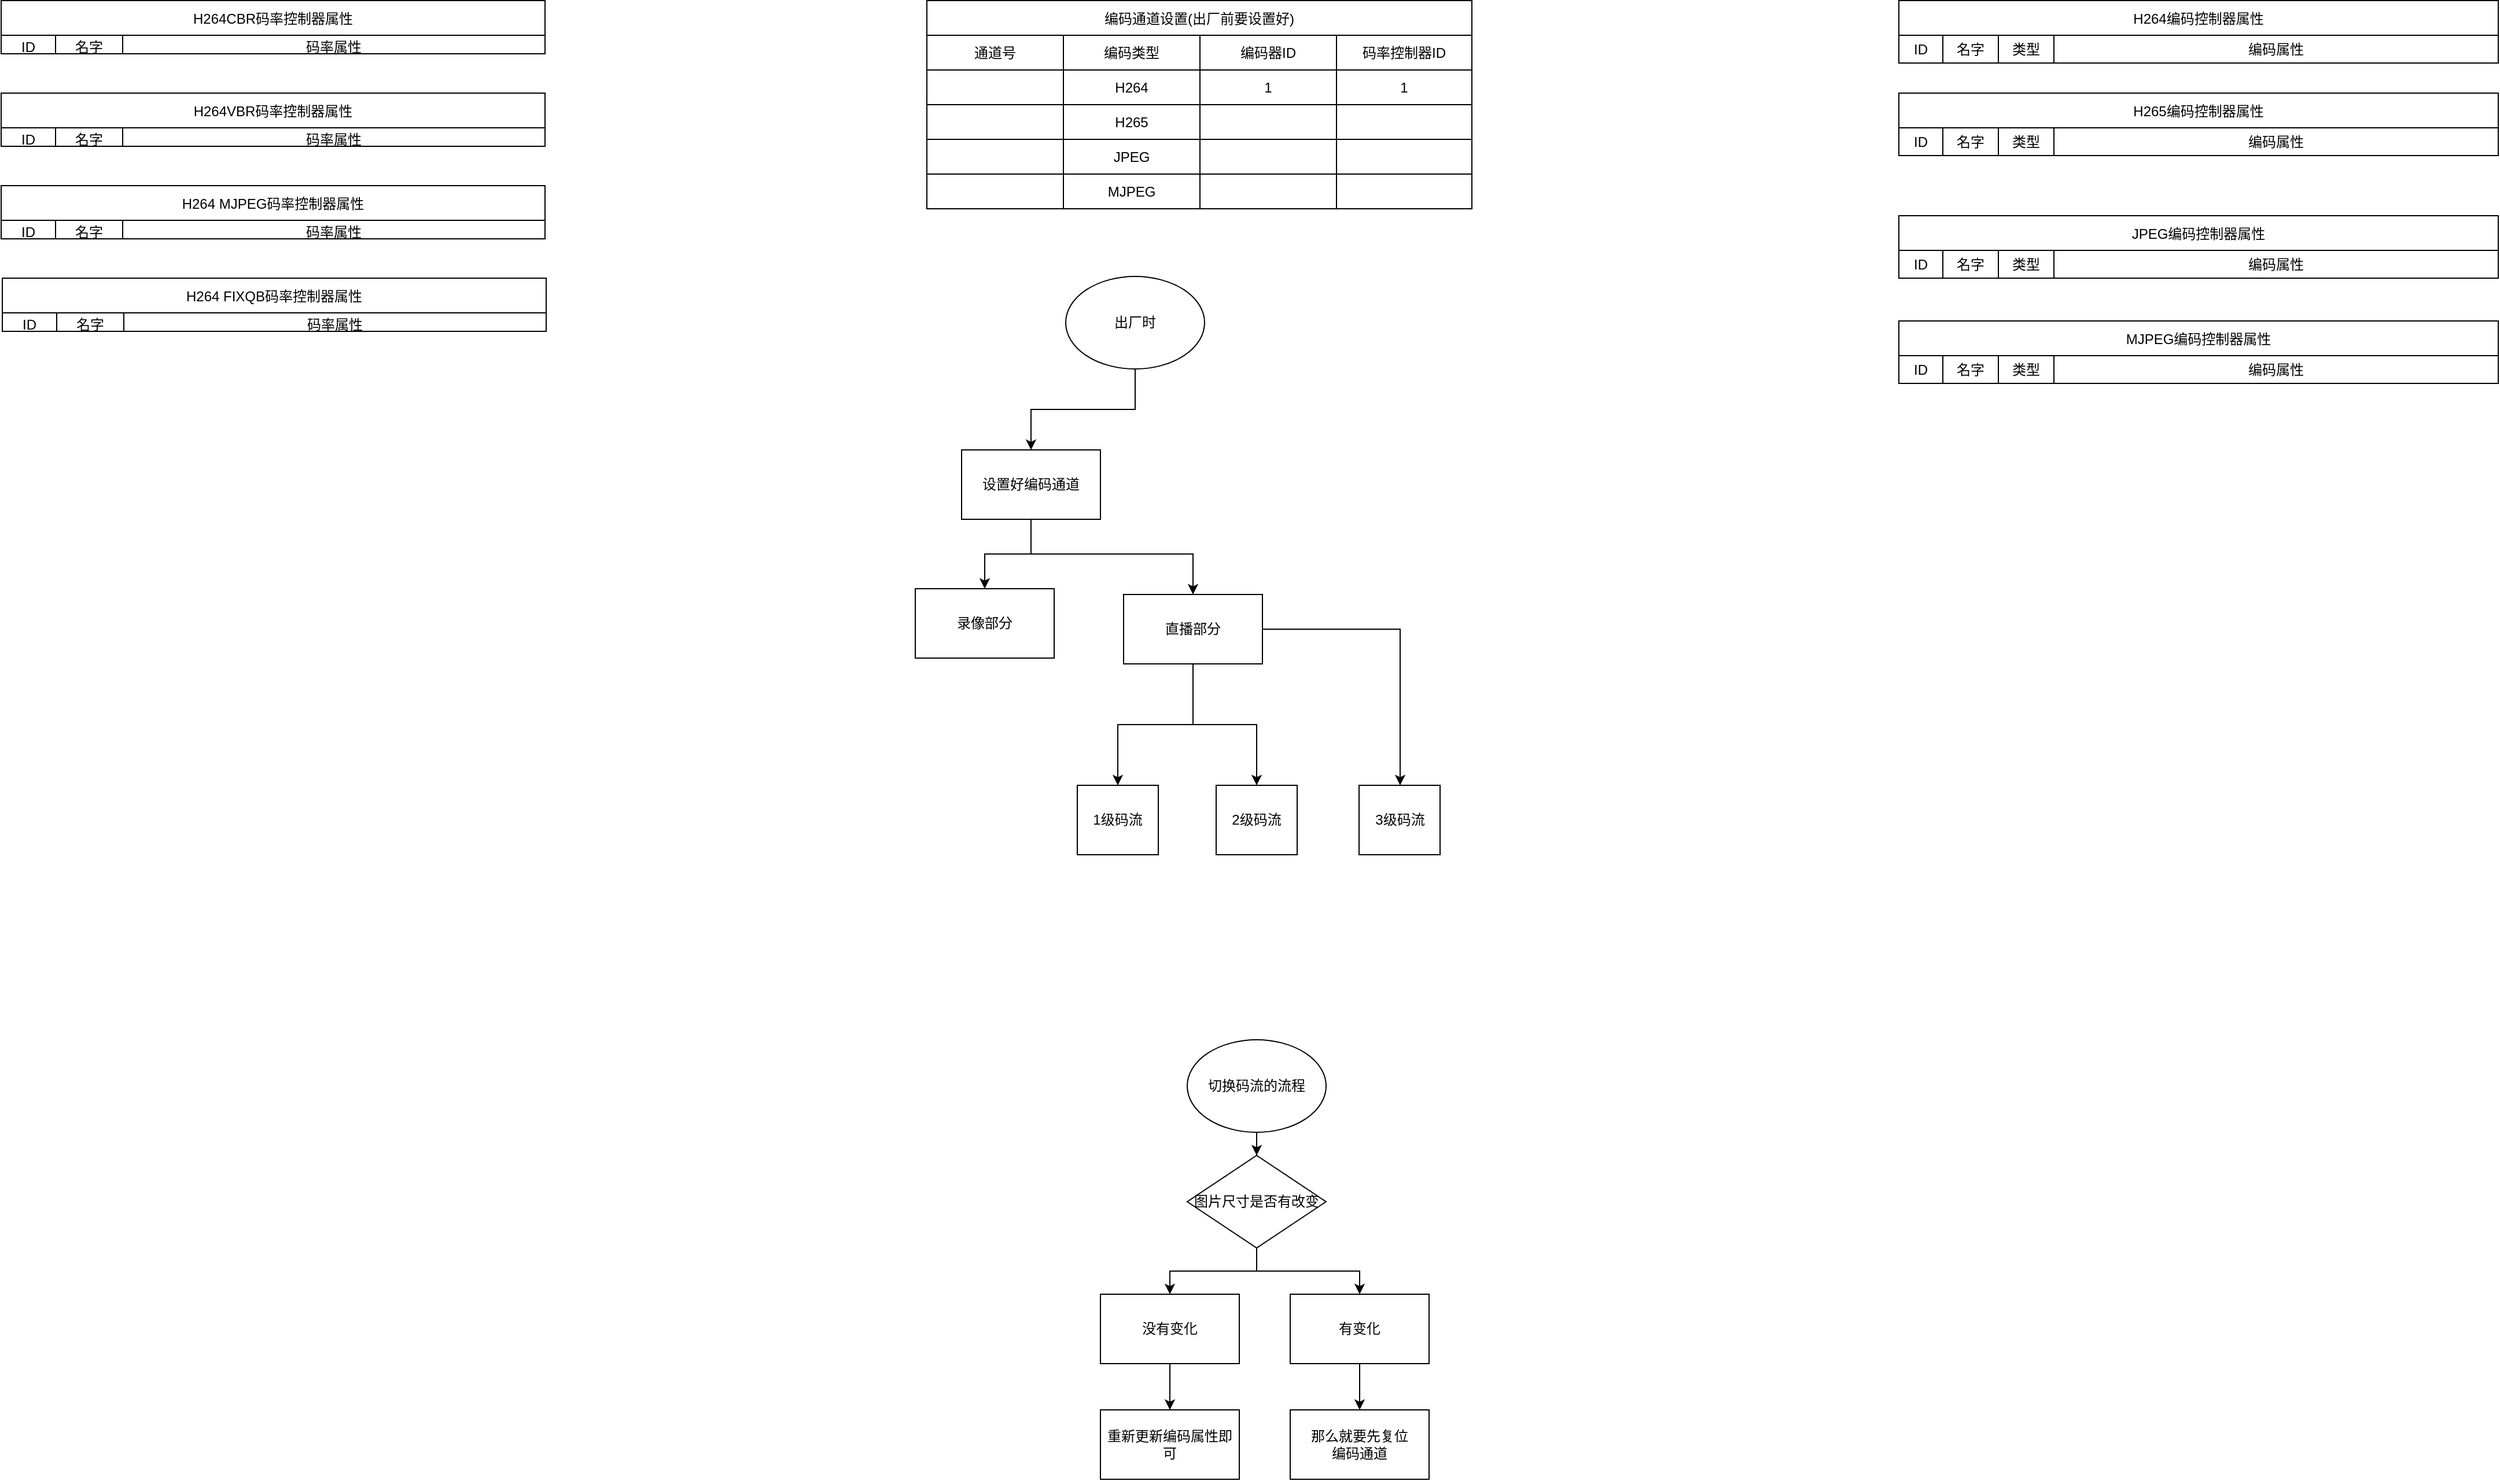 <mxfile version="20.8.16" type="github">
  <diagram id="KSP_Ek3BJwsrb4C-WZ7z" name="第 1 页">
    <mxGraphModel dx="1717" dy="402" grid="1" gridSize="10" guides="1" tooltips="1" connect="1" arrows="1" fold="1" page="1" pageScale="1" pageWidth="827" pageHeight="1169" math="0" shadow="0">
      <root>
        <mxCell id="0" />
        <mxCell id="1" parent="0" />
        <mxCell id="0UnH1oCZMurItEouwhYK-30" value="" style="shape=partialRectangle;html=1;whiteSpace=wrap;connectable=0;strokeColor=inherit;overflow=hidden;fillColor=none;top=0;left=0;bottom=0;right=0;pointerEvents=1;" vertex="1" parent="1">
          <mxGeometry x="-640" y="91.5" width="60" height="40" as="geometry">
            <mxRectangle width="60" height="40" as="alternateBounds" />
          </mxGeometry>
        </mxCell>
        <mxCell id="0UnH1oCZMurItEouwhYK-40" value="编码通道设置(出厂前要设置好)" style="shape=table;startSize=30;container=1;collapsible=0;childLayout=tableLayout;" vertex="1" parent="1">
          <mxGeometry x="40" y="41.5" width="471" height="180" as="geometry" />
        </mxCell>
        <mxCell id="0UnH1oCZMurItEouwhYK-41" value="" style="shape=tableRow;horizontal=0;startSize=0;swimlaneHead=0;swimlaneBody=0;strokeColor=inherit;top=0;left=0;bottom=0;right=0;collapsible=0;dropTarget=0;fillColor=none;points=[[0,0.5],[1,0.5]];portConstraint=eastwest;" vertex="1" parent="0UnH1oCZMurItEouwhYK-40">
          <mxGeometry y="30" width="471" height="30" as="geometry" />
        </mxCell>
        <mxCell id="0UnH1oCZMurItEouwhYK-105" value="通道号" style="shape=partialRectangle;html=1;whiteSpace=wrap;connectable=0;strokeColor=inherit;overflow=hidden;fillColor=none;top=0;left=0;bottom=0;right=0;pointerEvents=1;" vertex="1" parent="0UnH1oCZMurItEouwhYK-41">
          <mxGeometry width="118" height="30" as="geometry">
            <mxRectangle width="118" height="30" as="alternateBounds" />
          </mxGeometry>
        </mxCell>
        <mxCell id="0UnH1oCZMurItEouwhYK-42" value="编码类型" style="shape=partialRectangle;html=1;whiteSpace=wrap;connectable=0;strokeColor=inherit;overflow=hidden;fillColor=none;top=0;left=0;bottom=0;right=0;pointerEvents=1;" vertex="1" parent="0UnH1oCZMurItEouwhYK-41">
          <mxGeometry x="118" width="118" height="30" as="geometry">
            <mxRectangle width="118" height="30" as="alternateBounds" />
          </mxGeometry>
        </mxCell>
        <mxCell id="0UnH1oCZMurItEouwhYK-44" value="编码器ID" style="shape=partialRectangle;html=1;whiteSpace=wrap;connectable=0;strokeColor=inherit;overflow=hidden;fillColor=none;top=0;left=0;bottom=0;right=0;pointerEvents=1;" vertex="1" parent="0UnH1oCZMurItEouwhYK-41">
          <mxGeometry x="236" width="118" height="30" as="geometry">
            <mxRectangle width="118" height="30" as="alternateBounds" />
          </mxGeometry>
        </mxCell>
        <mxCell id="0UnH1oCZMurItEouwhYK-57" value="码率控制器ID" style="shape=partialRectangle;html=1;whiteSpace=wrap;connectable=0;strokeColor=inherit;overflow=hidden;fillColor=none;top=0;left=0;bottom=0;right=0;pointerEvents=1;" vertex="1" parent="0UnH1oCZMurItEouwhYK-41">
          <mxGeometry x="354" width="117" height="30" as="geometry">
            <mxRectangle width="117" height="30" as="alternateBounds" />
          </mxGeometry>
        </mxCell>
        <mxCell id="0UnH1oCZMurItEouwhYK-45" value="" style="shape=tableRow;horizontal=0;startSize=0;swimlaneHead=0;swimlaneBody=0;strokeColor=inherit;top=0;left=0;bottom=0;right=0;collapsible=0;dropTarget=0;fillColor=none;points=[[0,0.5],[1,0.5]];portConstraint=eastwest;" vertex="1" parent="0UnH1oCZMurItEouwhYK-40">
          <mxGeometry y="60" width="471" height="30" as="geometry" />
        </mxCell>
        <mxCell id="0UnH1oCZMurItEouwhYK-106" style="shape=partialRectangle;html=1;whiteSpace=wrap;connectable=0;strokeColor=inherit;overflow=hidden;fillColor=none;top=0;left=0;bottom=0;right=0;pointerEvents=1;" vertex="1" parent="0UnH1oCZMurItEouwhYK-45">
          <mxGeometry width="118" height="30" as="geometry">
            <mxRectangle width="118" height="30" as="alternateBounds" />
          </mxGeometry>
        </mxCell>
        <mxCell id="0UnH1oCZMurItEouwhYK-46" value="H264" style="shape=partialRectangle;html=1;whiteSpace=wrap;connectable=0;strokeColor=inherit;overflow=hidden;fillColor=none;top=0;left=0;bottom=0;right=0;pointerEvents=1;" vertex="1" parent="0UnH1oCZMurItEouwhYK-45">
          <mxGeometry x="118" width="118" height="30" as="geometry">
            <mxRectangle width="118" height="30" as="alternateBounds" />
          </mxGeometry>
        </mxCell>
        <mxCell id="0UnH1oCZMurItEouwhYK-48" value="1" style="shape=partialRectangle;html=1;whiteSpace=wrap;connectable=0;strokeColor=inherit;overflow=hidden;fillColor=none;top=0;left=0;bottom=0;right=0;pointerEvents=1;" vertex="1" parent="0UnH1oCZMurItEouwhYK-45">
          <mxGeometry x="236" width="118" height="30" as="geometry">
            <mxRectangle width="118" height="30" as="alternateBounds" />
          </mxGeometry>
        </mxCell>
        <mxCell id="0UnH1oCZMurItEouwhYK-58" value="1" style="shape=partialRectangle;html=1;whiteSpace=wrap;connectable=0;strokeColor=inherit;overflow=hidden;fillColor=none;top=0;left=0;bottom=0;right=0;pointerEvents=1;" vertex="1" parent="0UnH1oCZMurItEouwhYK-45">
          <mxGeometry x="354" width="117" height="30" as="geometry">
            <mxRectangle width="117" height="30" as="alternateBounds" />
          </mxGeometry>
        </mxCell>
        <mxCell id="0UnH1oCZMurItEouwhYK-49" value="" style="shape=tableRow;horizontal=0;startSize=0;swimlaneHead=0;swimlaneBody=0;strokeColor=inherit;top=0;left=0;bottom=0;right=0;collapsible=0;dropTarget=0;fillColor=none;points=[[0,0.5],[1,0.5]];portConstraint=eastwest;" vertex="1" parent="0UnH1oCZMurItEouwhYK-40">
          <mxGeometry y="90" width="471" height="30" as="geometry" />
        </mxCell>
        <mxCell id="0UnH1oCZMurItEouwhYK-107" style="shape=partialRectangle;html=1;whiteSpace=wrap;connectable=0;strokeColor=inherit;overflow=hidden;fillColor=none;top=0;left=0;bottom=0;right=0;pointerEvents=1;" vertex="1" parent="0UnH1oCZMurItEouwhYK-49">
          <mxGeometry width="118" height="30" as="geometry">
            <mxRectangle width="118" height="30" as="alternateBounds" />
          </mxGeometry>
        </mxCell>
        <mxCell id="0UnH1oCZMurItEouwhYK-50" value="H265" style="shape=partialRectangle;html=1;whiteSpace=wrap;connectable=0;strokeColor=inherit;overflow=hidden;fillColor=none;top=0;left=0;bottom=0;right=0;pointerEvents=1;" vertex="1" parent="0UnH1oCZMurItEouwhYK-49">
          <mxGeometry x="118" width="118" height="30" as="geometry">
            <mxRectangle width="118" height="30" as="alternateBounds" />
          </mxGeometry>
        </mxCell>
        <mxCell id="0UnH1oCZMurItEouwhYK-52" value="" style="shape=partialRectangle;html=1;whiteSpace=wrap;connectable=0;strokeColor=inherit;overflow=hidden;fillColor=none;top=0;left=0;bottom=0;right=0;pointerEvents=1;" vertex="1" parent="0UnH1oCZMurItEouwhYK-49">
          <mxGeometry x="236" width="118" height="30" as="geometry">
            <mxRectangle width="118" height="30" as="alternateBounds" />
          </mxGeometry>
        </mxCell>
        <mxCell id="0UnH1oCZMurItEouwhYK-59" style="shape=partialRectangle;html=1;whiteSpace=wrap;connectable=0;strokeColor=inherit;overflow=hidden;fillColor=none;top=0;left=0;bottom=0;right=0;pointerEvents=1;" vertex="1" parent="0UnH1oCZMurItEouwhYK-49">
          <mxGeometry x="354" width="117" height="30" as="geometry">
            <mxRectangle width="117" height="30" as="alternateBounds" />
          </mxGeometry>
        </mxCell>
        <mxCell id="0UnH1oCZMurItEouwhYK-53" style="shape=tableRow;horizontal=0;startSize=0;swimlaneHead=0;swimlaneBody=0;strokeColor=inherit;top=0;left=0;bottom=0;right=0;collapsible=0;dropTarget=0;fillColor=none;points=[[0,0.5],[1,0.5]];portConstraint=eastwest;" vertex="1" parent="0UnH1oCZMurItEouwhYK-40">
          <mxGeometry y="120" width="471" height="30" as="geometry" />
        </mxCell>
        <mxCell id="0UnH1oCZMurItEouwhYK-108" style="shape=partialRectangle;html=1;whiteSpace=wrap;connectable=0;strokeColor=inherit;overflow=hidden;fillColor=none;top=0;left=0;bottom=0;right=0;pointerEvents=1;" vertex="1" parent="0UnH1oCZMurItEouwhYK-53">
          <mxGeometry width="118" height="30" as="geometry">
            <mxRectangle width="118" height="30" as="alternateBounds" />
          </mxGeometry>
        </mxCell>
        <mxCell id="0UnH1oCZMurItEouwhYK-54" value="JPEG" style="shape=partialRectangle;html=1;whiteSpace=wrap;connectable=0;strokeColor=inherit;overflow=hidden;fillColor=none;top=0;left=0;bottom=0;right=0;pointerEvents=1;" vertex="1" parent="0UnH1oCZMurItEouwhYK-53">
          <mxGeometry x="118" width="118" height="30" as="geometry">
            <mxRectangle width="118" height="30" as="alternateBounds" />
          </mxGeometry>
        </mxCell>
        <mxCell id="0UnH1oCZMurItEouwhYK-56" style="shape=partialRectangle;html=1;whiteSpace=wrap;connectable=0;strokeColor=inherit;overflow=hidden;fillColor=none;top=0;left=0;bottom=0;right=0;pointerEvents=1;" vertex="1" parent="0UnH1oCZMurItEouwhYK-53">
          <mxGeometry x="236" width="118" height="30" as="geometry">
            <mxRectangle width="118" height="30" as="alternateBounds" />
          </mxGeometry>
        </mxCell>
        <mxCell id="0UnH1oCZMurItEouwhYK-60" style="shape=partialRectangle;html=1;whiteSpace=wrap;connectable=0;strokeColor=inherit;overflow=hidden;fillColor=none;top=0;left=0;bottom=0;right=0;pointerEvents=1;" vertex="1" parent="0UnH1oCZMurItEouwhYK-53">
          <mxGeometry x="354" width="117" height="30" as="geometry">
            <mxRectangle width="117" height="30" as="alternateBounds" />
          </mxGeometry>
        </mxCell>
        <mxCell id="0UnH1oCZMurItEouwhYK-185" style="shape=tableRow;horizontal=0;startSize=0;swimlaneHead=0;swimlaneBody=0;strokeColor=inherit;top=0;left=0;bottom=0;right=0;collapsible=0;dropTarget=0;fillColor=none;points=[[0,0.5],[1,0.5]];portConstraint=eastwest;" vertex="1" parent="0UnH1oCZMurItEouwhYK-40">
          <mxGeometry y="150" width="471" height="30" as="geometry" />
        </mxCell>
        <mxCell id="0UnH1oCZMurItEouwhYK-186" style="shape=partialRectangle;html=1;whiteSpace=wrap;connectable=0;strokeColor=inherit;overflow=hidden;fillColor=none;top=0;left=0;bottom=0;right=0;pointerEvents=1;" vertex="1" parent="0UnH1oCZMurItEouwhYK-185">
          <mxGeometry width="118" height="30" as="geometry">
            <mxRectangle width="118" height="30" as="alternateBounds" />
          </mxGeometry>
        </mxCell>
        <mxCell id="0UnH1oCZMurItEouwhYK-187" value="MJPEG" style="shape=partialRectangle;html=1;whiteSpace=wrap;connectable=0;strokeColor=inherit;overflow=hidden;fillColor=none;top=0;left=0;bottom=0;right=0;pointerEvents=1;" vertex="1" parent="0UnH1oCZMurItEouwhYK-185">
          <mxGeometry x="118" width="118" height="30" as="geometry">
            <mxRectangle width="118" height="30" as="alternateBounds" />
          </mxGeometry>
        </mxCell>
        <mxCell id="0UnH1oCZMurItEouwhYK-188" style="shape=partialRectangle;html=1;whiteSpace=wrap;connectable=0;strokeColor=inherit;overflow=hidden;fillColor=none;top=0;left=0;bottom=0;right=0;pointerEvents=1;" vertex="1" parent="0UnH1oCZMurItEouwhYK-185">
          <mxGeometry x="236" width="118" height="30" as="geometry">
            <mxRectangle width="118" height="30" as="alternateBounds" />
          </mxGeometry>
        </mxCell>
        <mxCell id="0UnH1oCZMurItEouwhYK-189" style="shape=partialRectangle;html=1;whiteSpace=wrap;connectable=0;strokeColor=inherit;overflow=hidden;fillColor=none;top=0;left=0;bottom=0;right=0;pointerEvents=1;" vertex="1" parent="0UnH1oCZMurItEouwhYK-185">
          <mxGeometry x="354" width="117" height="30" as="geometry">
            <mxRectangle width="117" height="30" as="alternateBounds" />
          </mxGeometry>
        </mxCell>
        <mxCell id="0UnH1oCZMurItEouwhYK-69" value="H264编码控制器属性" style="shape=table;startSize=30;container=1;collapsible=0;childLayout=tableLayout;" vertex="1" parent="1">
          <mxGeometry x="880" y="41.5" width="518" height="54" as="geometry" />
        </mxCell>
        <mxCell id="0UnH1oCZMurItEouwhYK-70" value="" style="shape=tableRow;horizontal=0;startSize=0;swimlaneHead=0;swimlaneBody=0;strokeColor=inherit;top=0;left=0;bottom=0;right=0;collapsible=0;dropTarget=0;fillColor=none;points=[[0,0.5],[1,0.5]];portConstraint=eastwest;" vertex="1" parent="0UnH1oCZMurItEouwhYK-69">
          <mxGeometry y="30" width="518" height="24" as="geometry" />
        </mxCell>
        <mxCell id="0UnH1oCZMurItEouwhYK-71" value="ID" style="shape=partialRectangle;html=1;whiteSpace=wrap;connectable=0;strokeColor=inherit;overflow=hidden;fillColor=none;top=0;left=0;bottom=0;right=0;pointerEvents=1;" vertex="1" parent="0UnH1oCZMurItEouwhYK-70">
          <mxGeometry width="38" height="24" as="geometry">
            <mxRectangle width="38" height="24" as="alternateBounds" />
          </mxGeometry>
        </mxCell>
        <mxCell id="0UnH1oCZMurItEouwhYK-98" value="名字" style="shape=partialRectangle;html=1;whiteSpace=wrap;connectable=0;strokeColor=inherit;overflow=hidden;fillColor=none;top=0;left=0;bottom=0;right=0;pointerEvents=1;" vertex="1" parent="0UnH1oCZMurItEouwhYK-70">
          <mxGeometry x="38" width="48" height="24" as="geometry">
            <mxRectangle width="48" height="24" as="alternateBounds" />
          </mxGeometry>
        </mxCell>
        <mxCell id="0UnH1oCZMurItEouwhYK-121" value="类型" style="shape=partialRectangle;html=1;whiteSpace=wrap;connectable=0;strokeColor=inherit;overflow=hidden;fillColor=none;top=0;left=0;bottom=0;right=0;pointerEvents=1;" vertex="1" parent="0UnH1oCZMurItEouwhYK-70">
          <mxGeometry x="86" width="48" height="24" as="geometry">
            <mxRectangle width="48" height="24" as="alternateBounds" />
          </mxGeometry>
        </mxCell>
        <mxCell id="0UnH1oCZMurItEouwhYK-72" value="编码属性" style="shape=partialRectangle;html=1;whiteSpace=wrap;connectable=0;strokeColor=inherit;overflow=hidden;fillColor=none;top=0;left=0;bottom=0;right=0;pointerEvents=1;" vertex="1" parent="0UnH1oCZMurItEouwhYK-70">
          <mxGeometry x="134" width="384" height="24" as="geometry">
            <mxRectangle width="384" height="24" as="alternateBounds" />
          </mxGeometry>
        </mxCell>
        <mxCell id="0UnH1oCZMurItEouwhYK-82" value="H264CBR码率控制器属性" style="shape=table;startSize=30;container=1;collapsible=0;childLayout=tableLayout;" vertex="1" parent="1">
          <mxGeometry x="-760" y="41.5" width="470" height="46" as="geometry" />
        </mxCell>
        <mxCell id="0UnH1oCZMurItEouwhYK-83" value="" style="shape=tableRow;horizontal=0;startSize=0;swimlaneHead=0;swimlaneBody=0;strokeColor=inherit;top=0;left=0;bottom=0;right=0;collapsible=0;dropTarget=0;fillColor=none;points=[[0,0.5],[1,0.5]];portConstraint=eastwest;" vertex="1" parent="0UnH1oCZMurItEouwhYK-82">
          <mxGeometry y="30" width="470" height="16" as="geometry" />
        </mxCell>
        <mxCell id="0UnH1oCZMurItEouwhYK-84" value="ID" style="shape=partialRectangle;html=1;whiteSpace=wrap;connectable=0;strokeColor=inherit;overflow=hidden;fillColor=none;top=0;left=0;bottom=0;right=0;pointerEvents=1;" vertex="1" parent="0UnH1oCZMurItEouwhYK-83">
          <mxGeometry width="47" height="16" as="geometry">
            <mxRectangle width="47" height="16" as="alternateBounds" />
          </mxGeometry>
        </mxCell>
        <mxCell id="0UnH1oCZMurItEouwhYK-102" value="名字" style="shape=partialRectangle;html=1;whiteSpace=wrap;connectable=0;strokeColor=inherit;overflow=hidden;fillColor=none;top=0;left=0;bottom=0;right=0;pointerEvents=1;" vertex="1" parent="0UnH1oCZMurItEouwhYK-83">
          <mxGeometry x="47" width="58" height="16" as="geometry">
            <mxRectangle width="58" height="16" as="alternateBounds" />
          </mxGeometry>
        </mxCell>
        <mxCell id="0UnH1oCZMurItEouwhYK-85" value="码率属性" style="shape=partialRectangle;html=1;whiteSpace=wrap;connectable=0;strokeColor=inherit;overflow=hidden;fillColor=none;top=0;left=0;bottom=0;right=0;pointerEvents=1;" vertex="1" parent="0UnH1oCZMurItEouwhYK-83">
          <mxGeometry x="105" width="365" height="16" as="geometry">
            <mxRectangle width="365" height="16" as="alternateBounds" />
          </mxGeometry>
        </mxCell>
        <mxCell id="0UnH1oCZMurItEouwhYK-152" value="H264VBR码率控制器属性" style="shape=table;startSize=30;container=1;collapsible=0;childLayout=tableLayout;" vertex="1" parent="1">
          <mxGeometry x="-760" y="121.5" width="470" height="46" as="geometry" />
        </mxCell>
        <mxCell id="0UnH1oCZMurItEouwhYK-153" value="" style="shape=tableRow;horizontal=0;startSize=0;swimlaneHead=0;swimlaneBody=0;strokeColor=inherit;top=0;left=0;bottom=0;right=0;collapsible=0;dropTarget=0;fillColor=none;points=[[0,0.5],[1,0.5]];portConstraint=eastwest;" vertex="1" parent="0UnH1oCZMurItEouwhYK-152">
          <mxGeometry y="30" width="470" height="16" as="geometry" />
        </mxCell>
        <mxCell id="0UnH1oCZMurItEouwhYK-154" value="ID" style="shape=partialRectangle;html=1;whiteSpace=wrap;connectable=0;strokeColor=inherit;overflow=hidden;fillColor=none;top=0;left=0;bottom=0;right=0;pointerEvents=1;" vertex="1" parent="0UnH1oCZMurItEouwhYK-153">
          <mxGeometry width="47" height="16" as="geometry">
            <mxRectangle width="47" height="16" as="alternateBounds" />
          </mxGeometry>
        </mxCell>
        <mxCell id="0UnH1oCZMurItEouwhYK-155" value="名字" style="shape=partialRectangle;html=1;whiteSpace=wrap;connectable=0;strokeColor=inherit;overflow=hidden;fillColor=none;top=0;left=0;bottom=0;right=0;pointerEvents=1;" vertex="1" parent="0UnH1oCZMurItEouwhYK-153">
          <mxGeometry x="47" width="58" height="16" as="geometry">
            <mxRectangle width="58" height="16" as="alternateBounds" />
          </mxGeometry>
        </mxCell>
        <mxCell id="0UnH1oCZMurItEouwhYK-156" value="码率属性" style="shape=partialRectangle;html=1;whiteSpace=wrap;connectable=0;strokeColor=inherit;overflow=hidden;fillColor=none;top=0;left=0;bottom=0;right=0;pointerEvents=1;" vertex="1" parent="0UnH1oCZMurItEouwhYK-153">
          <mxGeometry x="105" width="365" height="16" as="geometry">
            <mxRectangle width="365" height="16" as="alternateBounds" />
          </mxGeometry>
        </mxCell>
        <mxCell id="0UnH1oCZMurItEouwhYK-157" value="H264 MJPEG码率控制器属性" style="shape=table;startSize=30;container=1;collapsible=0;childLayout=tableLayout;" vertex="1" parent="1">
          <mxGeometry x="-760" y="201.5" width="470" height="46" as="geometry" />
        </mxCell>
        <mxCell id="0UnH1oCZMurItEouwhYK-158" value="" style="shape=tableRow;horizontal=0;startSize=0;swimlaneHead=0;swimlaneBody=0;strokeColor=inherit;top=0;left=0;bottom=0;right=0;collapsible=0;dropTarget=0;fillColor=none;points=[[0,0.5],[1,0.5]];portConstraint=eastwest;" vertex="1" parent="0UnH1oCZMurItEouwhYK-157">
          <mxGeometry y="30" width="470" height="16" as="geometry" />
        </mxCell>
        <mxCell id="0UnH1oCZMurItEouwhYK-159" value="ID" style="shape=partialRectangle;html=1;whiteSpace=wrap;connectable=0;strokeColor=inherit;overflow=hidden;fillColor=none;top=0;left=0;bottom=0;right=0;pointerEvents=1;" vertex="1" parent="0UnH1oCZMurItEouwhYK-158">
          <mxGeometry width="47" height="16" as="geometry">
            <mxRectangle width="47" height="16" as="alternateBounds" />
          </mxGeometry>
        </mxCell>
        <mxCell id="0UnH1oCZMurItEouwhYK-160" value="名字" style="shape=partialRectangle;html=1;whiteSpace=wrap;connectable=0;strokeColor=inherit;overflow=hidden;fillColor=none;top=0;left=0;bottom=0;right=0;pointerEvents=1;" vertex="1" parent="0UnH1oCZMurItEouwhYK-158">
          <mxGeometry x="47" width="58" height="16" as="geometry">
            <mxRectangle width="58" height="16" as="alternateBounds" />
          </mxGeometry>
        </mxCell>
        <mxCell id="0UnH1oCZMurItEouwhYK-161" value="码率属性" style="shape=partialRectangle;html=1;whiteSpace=wrap;connectable=0;strokeColor=inherit;overflow=hidden;fillColor=none;top=0;left=0;bottom=0;right=0;pointerEvents=1;" vertex="1" parent="0UnH1oCZMurItEouwhYK-158">
          <mxGeometry x="105" width="365" height="16" as="geometry">
            <mxRectangle width="365" height="16" as="alternateBounds" />
          </mxGeometry>
        </mxCell>
        <mxCell id="0UnH1oCZMurItEouwhYK-162" value="H265编码控制器属性" style="shape=table;startSize=30;container=1;collapsible=0;childLayout=tableLayout;" vertex="1" parent="1">
          <mxGeometry x="880" y="121.5" width="518" height="54" as="geometry" />
        </mxCell>
        <mxCell id="0UnH1oCZMurItEouwhYK-163" value="" style="shape=tableRow;horizontal=0;startSize=0;swimlaneHead=0;swimlaneBody=0;strokeColor=inherit;top=0;left=0;bottom=0;right=0;collapsible=0;dropTarget=0;fillColor=none;points=[[0,0.5],[1,0.5]];portConstraint=eastwest;" vertex="1" parent="0UnH1oCZMurItEouwhYK-162">
          <mxGeometry y="30" width="518" height="24" as="geometry" />
        </mxCell>
        <mxCell id="0UnH1oCZMurItEouwhYK-164" value="ID" style="shape=partialRectangle;html=1;whiteSpace=wrap;connectable=0;strokeColor=inherit;overflow=hidden;fillColor=none;top=0;left=0;bottom=0;right=0;pointerEvents=1;" vertex="1" parent="0UnH1oCZMurItEouwhYK-163">
          <mxGeometry width="38" height="24" as="geometry">
            <mxRectangle width="38" height="24" as="alternateBounds" />
          </mxGeometry>
        </mxCell>
        <mxCell id="0UnH1oCZMurItEouwhYK-165" value="名字" style="shape=partialRectangle;html=1;whiteSpace=wrap;connectable=0;strokeColor=inherit;overflow=hidden;fillColor=none;top=0;left=0;bottom=0;right=0;pointerEvents=1;" vertex="1" parent="0UnH1oCZMurItEouwhYK-163">
          <mxGeometry x="38" width="48" height="24" as="geometry">
            <mxRectangle width="48" height="24" as="alternateBounds" />
          </mxGeometry>
        </mxCell>
        <mxCell id="0UnH1oCZMurItEouwhYK-166" value="类型" style="shape=partialRectangle;html=1;whiteSpace=wrap;connectable=0;strokeColor=inherit;overflow=hidden;fillColor=none;top=0;left=0;bottom=0;right=0;pointerEvents=1;" vertex="1" parent="0UnH1oCZMurItEouwhYK-163">
          <mxGeometry x="86" width="48" height="24" as="geometry">
            <mxRectangle width="48" height="24" as="alternateBounds" />
          </mxGeometry>
        </mxCell>
        <mxCell id="0UnH1oCZMurItEouwhYK-167" value="编码属性" style="shape=partialRectangle;html=1;whiteSpace=wrap;connectable=0;strokeColor=inherit;overflow=hidden;fillColor=none;top=0;left=0;bottom=0;right=0;pointerEvents=1;" vertex="1" parent="0UnH1oCZMurItEouwhYK-163">
          <mxGeometry x="134" width="384" height="24" as="geometry">
            <mxRectangle width="384" height="24" as="alternateBounds" />
          </mxGeometry>
        </mxCell>
        <mxCell id="0UnH1oCZMurItEouwhYK-168" value="H264 FIXQB码率控制器属性" style="shape=table;startSize=30;container=1;collapsible=0;childLayout=tableLayout;" vertex="1" parent="1">
          <mxGeometry x="-759" y="281.5" width="470" height="46" as="geometry" />
        </mxCell>
        <mxCell id="0UnH1oCZMurItEouwhYK-169" value="" style="shape=tableRow;horizontal=0;startSize=0;swimlaneHead=0;swimlaneBody=0;strokeColor=inherit;top=0;left=0;bottom=0;right=0;collapsible=0;dropTarget=0;fillColor=none;points=[[0,0.5],[1,0.5]];portConstraint=eastwest;" vertex="1" parent="0UnH1oCZMurItEouwhYK-168">
          <mxGeometry y="30" width="470" height="16" as="geometry" />
        </mxCell>
        <mxCell id="0UnH1oCZMurItEouwhYK-170" value="ID" style="shape=partialRectangle;html=1;whiteSpace=wrap;connectable=0;strokeColor=inherit;overflow=hidden;fillColor=none;top=0;left=0;bottom=0;right=0;pointerEvents=1;" vertex="1" parent="0UnH1oCZMurItEouwhYK-169">
          <mxGeometry width="47" height="16" as="geometry">
            <mxRectangle width="47" height="16" as="alternateBounds" />
          </mxGeometry>
        </mxCell>
        <mxCell id="0UnH1oCZMurItEouwhYK-171" value="名字" style="shape=partialRectangle;html=1;whiteSpace=wrap;connectable=0;strokeColor=inherit;overflow=hidden;fillColor=none;top=0;left=0;bottom=0;right=0;pointerEvents=1;" vertex="1" parent="0UnH1oCZMurItEouwhYK-169">
          <mxGeometry x="47" width="58" height="16" as="geometry">
            <mxRectangle width="58" height="16" as="alternateBounds" />
          </mxGeometry>
        </mxCell>
        <mxCell id="0UnH1oCZMurItEouwhYK-172" value="码率属性" style="shape=partialRectangle;html=1;whiteSpace=wrap;connectable=0;strokeColor=inherit;overflow=hidden;fillColor=none;top=0;left=0;bottom=0;right=0;pointerEvents=1;" vertex="1" parent="0UnH1oCZMurItEouwhYK-169">
          <mxGeometry x="105" width="365" height="16" as="geometry">
            <mxRectangle width="365" height="16" as="alternateBounds" />
          </mxGeometry>
        </mxCell>
        <mxCell id="0UnH1oCZMurItEouwhYK-173" value="JPEG编码控制器属性" style="shape=table;startSize=30;container=1;collapsible=0;childLayout=tableLayout;" vertex="1" parent="1">
          <mxGeometry x="880" y="227.5" width="518" height="54" as="geometry" />
        </mxCell>
        <mxCell id="0UnH1oCZMurItEouwhYK-174" value="" style="shape=tableRow;horizontal=0;startSize=0;swimlaneHead=0;swimlaneBody=0;strokeColor=inherit;top=0;left=0;bottom=0;right=0;collapsible=0;dropTarget=0;fillColor=none;points=[[0,0.5],[1,0.5]];portConstraint=eastwest;" vertex="1" parent="0UnH1oCZMurItEouwhYK-173">
          <mxGeometry y="30" width="518" height="24" as="geometry" />
        </mxCell>
        <mxCell id="0UnH1oCZMurItEouwhYK-175" value="ID" style="shape=partialRectangle;html=1;whiteSpace=wrap;connectable=0;strokeColor=inherit;overflow=hidden;fillColor=none;top=0;left=0;bottom=0;right=0;pointerEvents=1;" vertex="1" parent="0UnH1oCZMurItEouwhYK-174">
          <mxGeometry width="38" height="24" as="geometry">
            <mxRectangle width="38" height="24" as="alternateBounds" />
          </mxGeometry>
        </mxCell>
        <mxCell id="0UnH1oCZMurItEouwhYK-176" value="名字" style="shape=partialRectangle;html=1;whiteSpace=wrap;connectable=0;strokeColor=inherit;overflow=hidden;fillColor=none;top=0;left=0;bottom=0;right=0;pointerEvents=1;" vertex="1" parent="0UnH1oCZMurItEouwhYK-174">
          <mxGeometry x="38" width="48" height="24" as="geometry">
            <mxRectangle width="48" height="24" as="alternateBounds" />
          </mxGeometry>
        </mxCell>
        <mxCell id="0UnH1oCZMurItEouwhYK-177" value="类型" style="shape=partialRectangle;html=1;whiteSpace=wrap;connectable=0;strokeColor=inherit;overflow=hidden;fillColor=none;top=0;left=0;bottom=0;right=0;pointerEvents=1;" vertex="1" parent="0UnH1oCZMurItEouwhYK-174">
          <mxGeometry x="86" width="48" height="24" as="geometry">
            <mxRectangle width="48" height="24" as="alternateBounds" />
          </mxGeometry>
        </mxCell>
        <mxCell id="0UnH1oCZMurItEouwhYK-178" value="编码属性" style="shape=partialRectangle;html=1;whiteSpace=wrap;connectable=0;strokeColor=inherit;overflow=hidden;fillColor=none;top=0;left=0;bottom=0;right=0;pointerEvents=1;" vertex="1" parent="0UnH1oCZMurItEouwhYK-174">
          <mxGeometry x="134" width="384" height="24" as="geometry">
            <mxRectangle width="384" height="24" as="alternateBounds" />
          </mxGeometry>
        </mxCell>
        <mxCell id="0UnH1oCZMurItEouwhYK-179" value="MJPEG编码控制器属性" style="shape=table;startSize=30;container=1;collapsible=0;childLayout=tableLayout;" vertex="1" parent="1">
          <mxGeometry x="880" y="318.5" width="518" height="54" as="geometry" />
        </mxCell>
        <mxCell id="0UnH1oCZMurItEouwhYK-180" value="" style="shape=tableRow;horizontal=0;startSize=0;swimlaneHead=0;swimlaneBody=0;strokeColor=inherit;top=0;left=0;bottom=0;right=0;collapsible=0;dropTarget=0;fillColor=none;points=[[0,0.5],[1,0.5]];portConstraint=eastwest;" vertex="1" parent="0UnH1oCZMurItEouwhYK-179">
          <mxGeometry y="30" width="518" height="24" as="geometry" />
        </mxCell>
        <mxCell id="0UnH1oCZMurItEouwhYK-181" value="ID" style="shape=partialRectangle;html=1;whiteSpace=wrap;connectable=0;strokeColor=inherit;overflow=hidden;fillColor=none;top=0;left=0;bottom=0;right=0;pointerEvents=1;" vertex="1" parent="0UnH1oCZMurItEouwhYK-180">
          <mxGeometry width="38" height="24" as="geometry">
            <mxRectangle width="38" height="24" as="alternateBounds" />
          </mxGeometry>
        </mxCell>
        <mxCell id="0UnH1oCZMurItEouwhYK-182" value="名字" style="shape=partialRectangle;html=1;whiteSpace=wrap;connectable=0;strokeColor=inherit;overflow=hidden;fillColor=none;top=0;left=0;bottom=0;right=0;pointerEvents=1;" vertex="1" parent="0UnH1oCZMurItEouwhYK-180">
          <mxGeometry x="38" width="48" height="24" as="geometry">
            <mxRectangle width="48" height="24" as="alternateBounds" />
          </mxGeometry>
        </mxCell>
        <mxCell id="0UnH1oCZMurItEouwhYK-183" value="类型" style="shape=partialRectangle;html=1;whiteSpace=wrap;connectable=0;strokeColor=inherit;overflow=hidden;fillColor=none;top=0;left=0;bottom=0;right=0;pointerEvents=1;" vertex="1" parent="0UnH1oCZMurItEouwhYK-180">
          <mxGeometry x="86" width="48" height="24" as="geometry">
            <mxRectangle width="48" height="24" as="alternateBounds" />
          </mxGeometry>
        </mxCell>
        <mxCell id="0UnH1oCZMurItEouwhYK-184" value="编码属性" style="shape=partialRectangle;html=1;whiteSpace=wrap;connectable=0;strokeColor=inherit;overflow=hidden;fillColor=none;top=0;left=0;bottom=0;right=0;pointerEvents=1;" vertex="1" parent="0UnH1oCZMurItEouwhYK-180">
          <mxGeometry x="134" width="384" height="24" as="geometry">
            <mxRectangle width="384" height="24" as="alternateBounds" />
          </mxGeometry>
        </mxCell>
        <mxCell id="0UnH1oCZMurItEouwhYK-192" style="edgeStyle=orthogonalEdgeStyle;rounded=0;orthogonalLoop=1;jettySize=auto;html=1;" edge="1" parent="1" source="0UnH1oCZMurItEouwhYK-190" target="0UnH1oCZMurItEouwhYK-191">
          <mxGeometry relative="1" as="geometry" />
        </mxCell>
        <mxCell id="0UnH1oCZMurItEouwhYK-190" value="出厂时" style="ellipse;whiteSpace=wrap;html=1;" vertex="1" parent="1">
          <mxGeometry x="160" y="280" width="120" height="80" as="geometry" />
        </mxCell>
        <mxCell id="0UnH1oCZMurItEouwhYK-194" style="edgeStyle=orthogonalEdgeStyle;rounded=0;orthogonalLoop=1;jettySize=auto;html=1;" edge="1" parent="1" source="0UnH1oCZMurItEouwhYK-191" target="0UnH1oCZMurItEouwhYK-193">
          <mxGeometry relative="1" as="geometry" />
        </mxCell>
        <mxCell id="0UnH1oCZMurItEouwhYK-196" style="edgeStyle=orthogonalEdgeStyle;rounded=0;orthogonalLoop=1;jettySize=auto;html=1;entryX=0.5;entryY=0;entryDx=0;entryDy=0;" edge="1" parent="1" source="0UnH1oCZMurItEouwhYK-191" target="0UnH1oCZMurItEouwhYK-195">
          <mxGeometry relative="1" as="geometry">
            <Array as="points">
              <mxPoint x="130" y="520" />
              <mxPoint x="270" y="520" />
            </Array>
          </mxGeometry>
        </mxCell>
        <mxCell id="0UnH1oCZMurItEouwhYK-191" value="设置好编码通道" style="whiteSpace=wrap;html=1;" vertex="1" parent="1">
          <mxGeometry x="70" y="430" width="120" height="60" as="geometry" />
        </mxCell>
        <mxCell id="0UnH1oCZMurItEouwhYK-193" value="录像部分" style="whiteSpace=wrap;html=1;" vertex="1" parent="1">
          <mxGeometry x="30" y="550" width="120" height="60" as="geometry" />
        </mxCell>
        <mxCell id="0UnH1oCZMurItEouwhYK-198" style="edgeStyle=orthogonalEdgeStyle;rounded=0;orthogonalLoop=1;jettySize=auto;html=1;" edge="1" parent="1" source="0UnH1oCZMurItEouwhYK-195" target="0UnH1oCZMurItEouwhYK-197">
          <mxGeometry relative="1" as="geometry" />
        </mxCell>
        <mxCell id="0UnH1oCZMurItEouwhYK-201" style="edgeStyle=orthogonalEdgeStyle;rounded=0;orthogonalLoop=1;jettySize=auto;html=1;entryX=0.5;entryY=0;entryDx=0;entryDy=0;" edge="1" parent="1" source="0UnH1oCZMurItEouwhYK-195" target="0UnH1oCZMurItEouwhYK-199">
          <mxGeometry relative="1" as="geometry" />
        </mxCell>
        <mxCell id="0UnH1oCZMurItEouwhYK-202" style="edgeStyle=orthogonalEdgeStyle;rounded=0;orthogonalLoop=1;jettySize=auto;html=1;" edge="1" parent="1" source="0UnH1oCZMurItEouwhYK-195" target="0UnH1oCZMurItEouwhYK-200">
          <mxGeometry relative="1" as="geometry">
            <Array as="points">
              <mxPoint x="449" y="585" />
            </Array>
          </mxGeometry>
        </mxCell>
        <mxCell id="0UnH1oCZMurItEouwhYK-195" value="直播部分" style="whiteSpace=wrap;html=1;" vertex="1" parent="1">
          <mxGeometry x="210" y="555" width="120" height="60" as="geometry" />
        </mxCell>
        <mxCell id="0UnH1oCZMurItEouwhYK-197" value="1级码流" style="whiteSpace=wrap;html=1;" vertex="1" parent="1">
          <mxGeometry x="170" y="720" width="70" height="60" as="geometry" />
        </mxCell>
        <mxCell id="0UnH1oCZMurItEouwhYK-199" value="2级码流" style="whiteSpace=wrap;html=1;" vertex="1" parent="1">
          <mxGeometry x="290" y="720" width="70" height="60" as="geometry" />
        </mxCell>
        <mxCell id="0UnH1oCZMurItEouwhYK-200" value="3级码流" style="whiteSpace=wrap;html=1;" vertex="1" parent="1">
          <mxGeometry x="413.5" y="720" width="70" height="60" as="geometry" />
        </mxCell>
        <mxCell id="0UnH1oCZMurItEouwhYK-206" style="edgeStyle=orthogonalEdgeStyle;rounded=0;orthogonalLoop=1;jettySize=auto;html=1;" edge="1" parent="1" source="0UnH1oCZMurItEouwhYK-203" target="0UnH1oCZMurItEouwhYK-205">
          <mxGeometry relative="1" as="geometry" />
        </mxCell>
        <mxCell id="0UnH1oCZMurItEouwhYK-203" value="切换码流的流程" style="ellipse;whiteSpace=wrap;html=1;" vertex="1" parent="1">
          <mxGeometry x="265" y="940" width="120" height="80" as="geometry" />
        </mxCell>
        <mxCell id="0UnH1oCZMurItEouwhYK-208" style="edgeStyle=orthogonalEdgeStyle;rounded=0;orthogonalLoop=1;jettySize=auto;html=1;" edge="1" parent="1" source="0UnH1oCZMurItEouwhYK-205" target="0UnH1oCZMurItEouwhYK-207">
          <mxGeometry relative="1" as="geometry" />
        </mxCell>
        <mxCell id="0UnH1oCZMurItEouwhYK-210" style="edgeStyle=orthogonalEdgeStyle;rounded=0;orthogonalLoop=1;jettySize=auto;html=1;" edge="1" parent="1" source="0UnH1oCZMurItEouwhYK-205" target="0UnH1oCZMurItEouwhYK-209">
          <mxGeometry relative="1" as="geometry" />
        </mxCell>
        <mxCell id="0UnH1oCZMurItEouwhYK-205" value="图片尺寸是否有改变" style="rhombus;whiteSpace=wrap;html=1;" vertex="1" parent="1">
          <mxGeometry x="265" y="1040" width="120" height="80" as="geometry" />
        </mxCell>
        <mxCell id="0UnH1oCZMurItEouwhYK-212" style="edgeStyle=orthogonalEdgeStyle;rounded=0;orthogonalLoop=1;jettySize=auto;html=1;" edge="1" parent="1" source="0UnH1oCZMurItEouwhYK-207" target="0UnH1oCZMurItEouwhYK-211">
          <mxGeometry relative="1" as="geometry" />
        </mxCell>
        <mxCell id="0UnH1oCZMurItEouwhYK-207" value="没有变化" style="whiteSpace=wrap;html=1;" vertex="1" parent="1">
          <mxGeometry x="190" y="1160" width="120" height="60" as="geometry" />
        </mxCell>
        <mxCell id="0UnH1oCZMurItEouwhYK-214" style="edgeStyle=orthogonalEdgeStyle;rounded=0;orthogonalLoop=1;jettySize=auto;html=1;" edge="1" parent="1" source="0UnH1oCZMurItEouwhYK-209" target="0UnH1oCZMurItEouwhYK-213">
          <mxGeometry relative="1" as="geometry" />
        </mxCell>
        <mxCell id="0UnH1oCZMurItEouwhYK-209" value="有变化" style="whiteSpace=wrap;html=1;" vertex="1" parent="1">
          <mxGeometry x="354" y="1160" width="120" height="60" as="geometry" />
        </mxCell>
        <mxCell id="0UnH1oCZMurItEouwhYK-211" value="重新更新编码属性即可" style="whiteSpace=wrap;html=1;" vertex="1" parent="1">
          <mxGeometry x="190" y="1260" width="120" height="60" as="geometry" />
        </mxCell>
        <mxCell id="0UnH1oCZMurItEouwhYK-213" value="那么就要先复位&lt;br&gt;编码通道" style="whiteSpace=wrap;html=1;" vertex="1" parent="1">
          <mxGeometry x="354" y="1260" width="120" height="60" as="geometry" />
        </mxCell>
      </root>
    </mxGraphModel>
  </diagram>
</mxfile>
